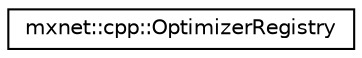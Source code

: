 digraph "Graphical Class Hierarchy"
{
  edge [fontname="Helvetica",fontsize="10",labelfontname="Helvetica",labelfontsize="10"];
  node [fontname="Helvetica",fontsize="10",shape=record];
  rankdir="LR";
  Node1 [label="mxnet::cpp::OptimizerRegistry",height=0.2,width=0.4,color="black", fillcolor="white", style="filled",URL="$classmxnet_1_1cpp_1_1OptimizerRegistry.html"];
}
